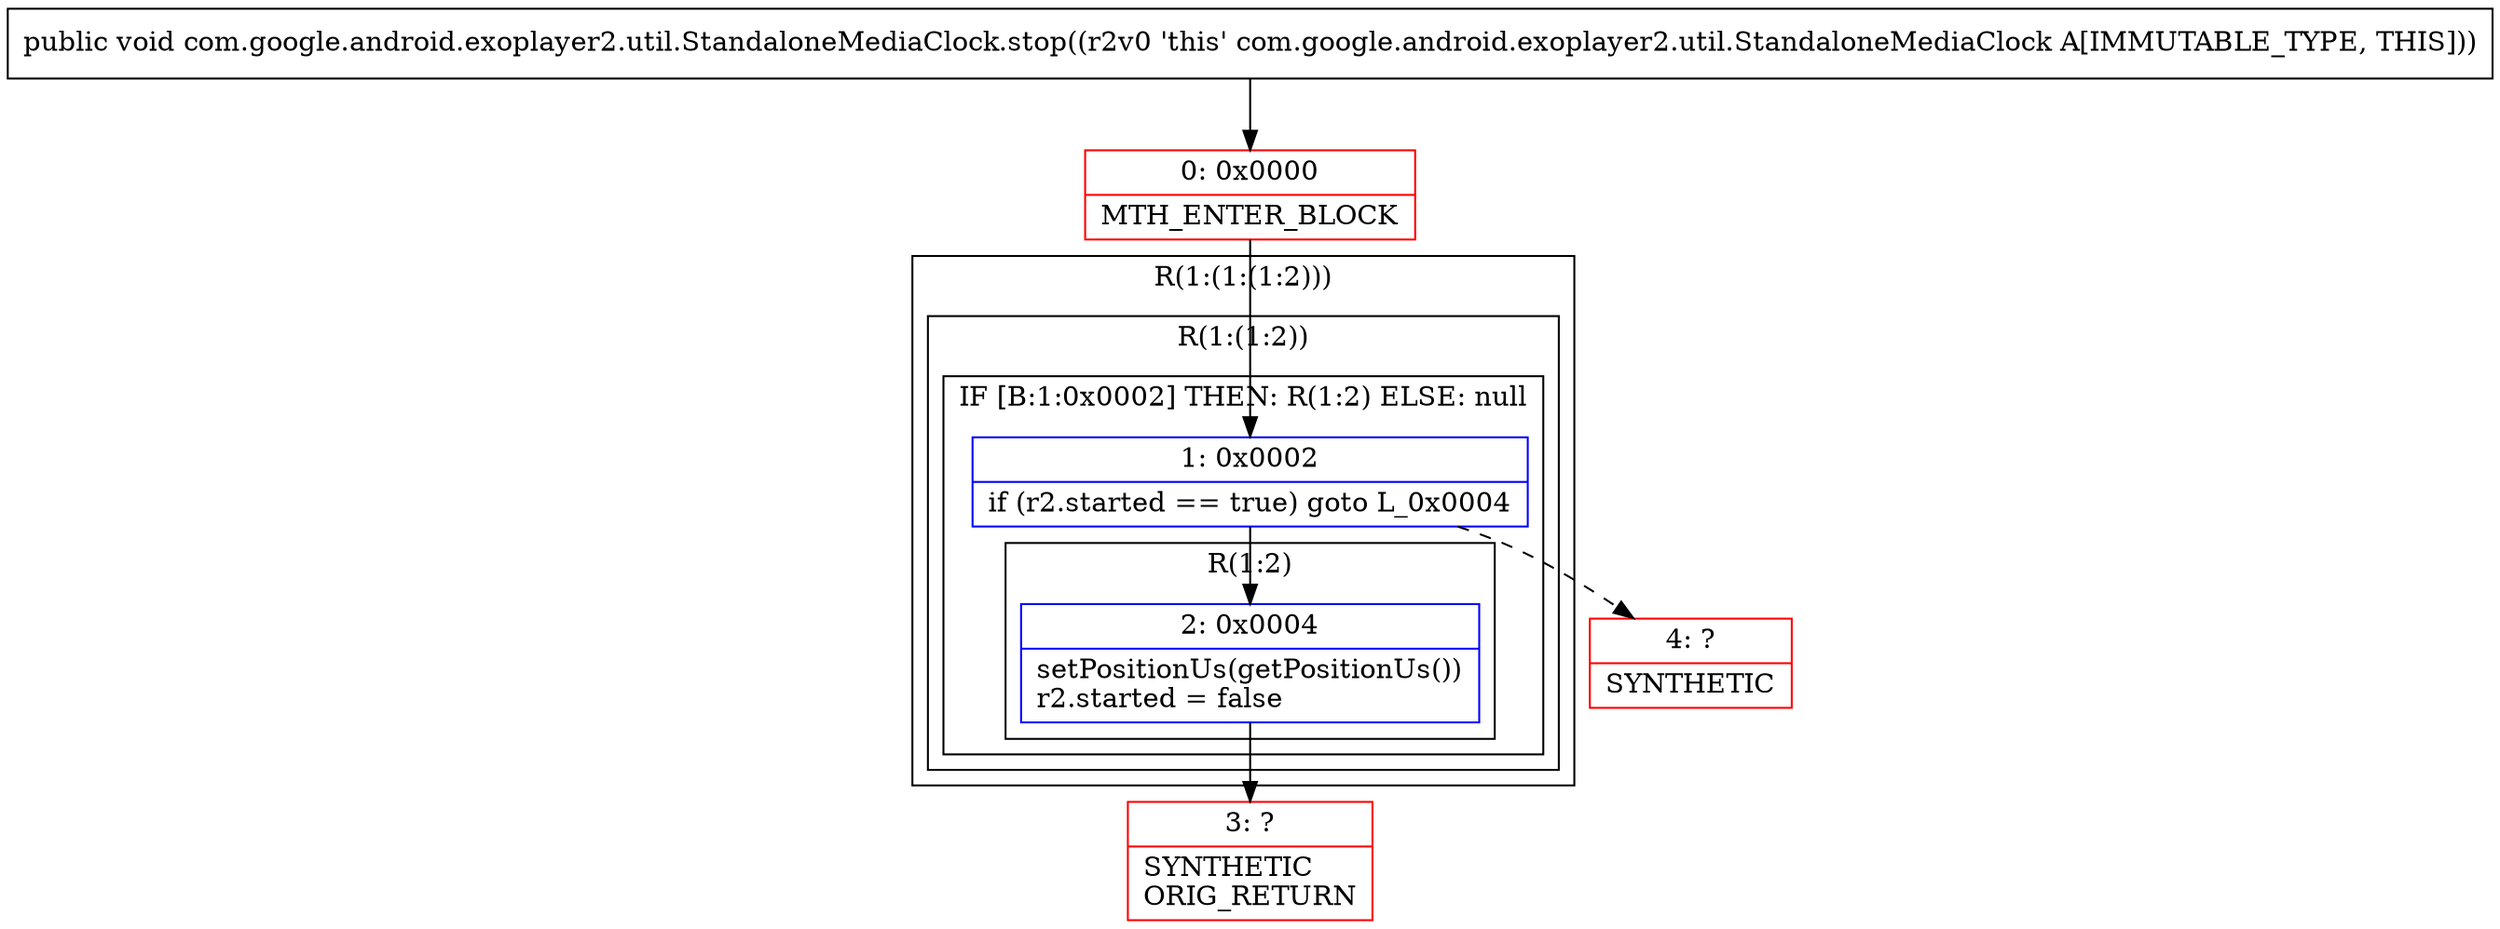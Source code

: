 digraph "CFG forcom.google.android.exoplayer2.util.StandaloneMediaClock.stop()V" {
subgraph cluster_Region_1841693480 {
label = "R(1:(1:(1:2)))";
node [shape=record,color=blue];
subgraph cluster_Region_418204112 {
label = "R(1:(1:2))";
node [shape=record,color=blue];
subgraph cluster_IfRegion_77999136 {
label = "IF [B:1:0x0002] THEN: R(1:2) ELSE: null";
node [shape=record,color=blue];
Node_1 [shape=record,label="{1\:\ 0x0002|if (r2.started == true) goto L_0x0004\l}"];
subgraph cluster_Region_1726801516 {
label = "R(1:2)";
node [shape=record,color=blue];
Node_2 [shape=record,label="{2\:\ 0x0004|setPositionUs(getPositionUs())\lr2.started = false\l}"];
}
}
}
}
Node_0 [shape=record,color=red,label="{0\:\ 0x0000|MTH_ENTER_BLOCK\l}"];
Node_3 [shape=record,color=red,label="{3\:\ ?|SYNTHETIC\lORIG_RETURN\l}"];
Node_4 [shape=record,color=red,label="{4\:\ ?|SYNTHETIC\l}"];
MethodNode[shape=record,label="{public void com.google.android.exoplayer2.util.StandaloneMediaClock.stop((r2v0 'this' com.google.android.exoplayer2.util.StandaloneMediaClock A[IMMUTABLE_TYPE, THIS])) }"];
MethodNode -> Node_0;
Node_1 -> Node_2;
Node_1 -> Node_4[style=dashed];
Node_2 -> Node_3;
Node_0 -> Node_1;
}

